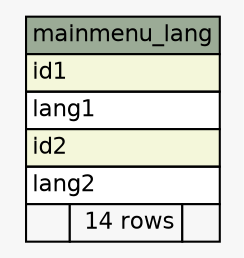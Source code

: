 // dot 2.38.0 on Mac OS X 10.9.4
// SchemaSpy rev 590
digraph "mainmenu_lang" {
  graph [
    rankdir="RL"
    bgcolor="#f7f7f7"
    nodesep="0.18"
    ranksep="0.46"
    fontname="Helvetica"
    fontsize="11"
  ];
  node [
    fontname="Helvetica"
    fontsize="11"
    shape="plaintext"
  ];
  edge [
    arrowsize="0.8"
  ];
  "mainmenu_lang" [
    label=<
    <TABLE BORDER="0" CELLBORDER="1" CELLSPACING="0" BGCOLOR="#ffffff">
      <TR><TD COLSPAN="3" BGCOLOR="#9bab96" ALIGN="CENTER">mainmenu_lang</TD></TR>
      <TR><TD PORT="id1" COLSPAN="3" BGCOLOR="#f4f7da" ALIGN="LEFT">id1</TD></TR>
      <TR><TD PORT="lang1" COLSPAN="3" ALIGN="LEFT">lang1</TD></TR>
      <TR><TD PORT="id2" COLSPAN="3" BGCOLOR="#f4f7da" ALIGN="LEFT">id2</TD></TR>
      <TR><TD PORT="lang2" COLSPAN="3" ALIGN="LEFT">lang2</TD></TR>
      <TR><TD ALIGN="LEFT" BGCOLOR="#f7f7f7">  </TD><TD ALIGN="RIGHT" BGCOLOR="#f7f7f7">14 rows</TD><TD ALIGN="RIGHT" BGCOLOR="#f7f7f7">  </TD></TR>
    </TABLE>>
    URL="tables/mainmenu_lang.html"
    tooltip="mainmenu_lang"
  ];
}
